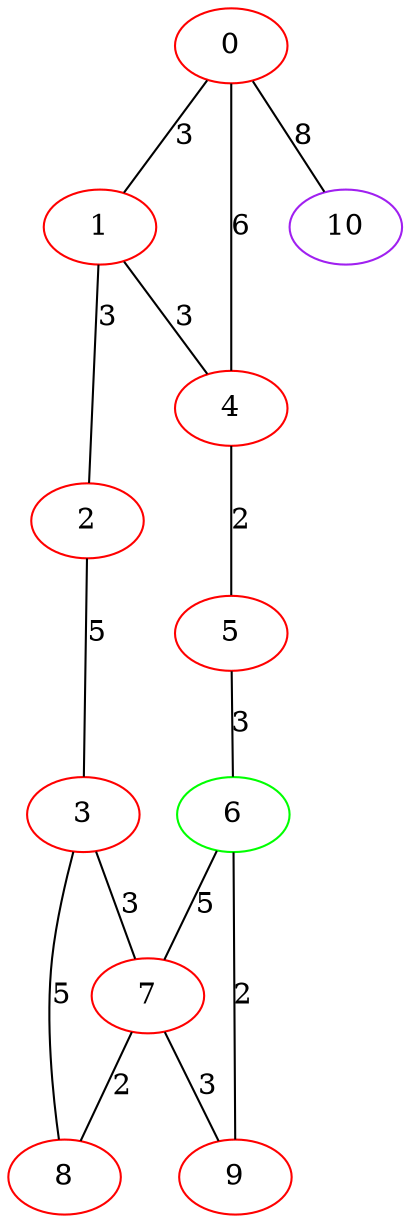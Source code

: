 graph "" {
0 [color=red, weight=1];
1 [color=red, weight=1];
2 [color=red, weight=1];
3 [color=red, weight=1];
4 [color=red, weight=1];
5 [color=red, weight=1];
6 [color=green, weight=2];
7 [color=red, weight=1];
8 [color=red, weight=1];
9 [color=red, weight=1];
10 [color=purple, weight=4];
0 -- 1  [key=0, label=3];
0 -- 10  [key=0, label=8];
0 -- 4  [key=0, label=6];
1 -- 2  [key=0, label=3];
1 -- 4  [key=0, label=3];
2 -- 3  [key=0, label=5];
3 -- 8  [key=0, label=5];
3 -- 7  [key=0, label=3];
4 -- 5  [key=0, label=2];
5 -- 6  [key=0, label=3];
6 -- 9  [key=0, label=2];
6 -- 7  [key=0, label=5];
7 -- 8  [key=0, label=2];
7 -- 9  [key=0, label=3];
}
